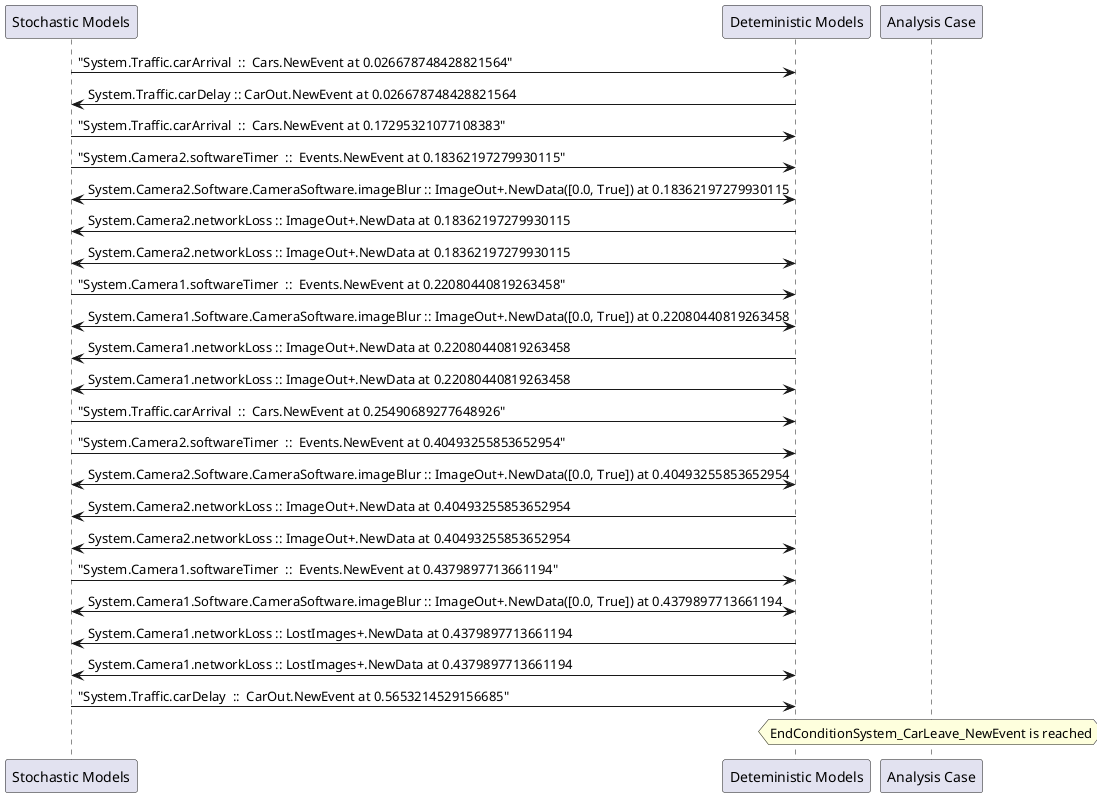 
	@startuml
	participant "Stochastic Models" as stochmodel
	participant "Deteministic Models" as detmodel
	participant "Analysis Case" as analysis
	{8801_stop} stochmodel -> detmodel : "System.Traffic.carArrival  ::  Cars.NewEvent at 0.026678748428821564"
{8810_start} detmodel -> stochmodel : System.Traffic.carDelay :: CarOut.NewEvent at 0.026678748428821564
{8802_stop} stochmodel -> detmodel : "System.Traffic.carArrival  ::  Cars.NewEvent at 0.17295321077108383"
{8786_stop} stochmodel -> detmodel : "System.Camera2.softwareTimer  ::  Events.NewEvent at 0.18362197279930115"
detmodel <-> stochmodel : System.Camera2.Software.CameraSoftware.imageBlur :: ImageOut+.NewData([0.0, True]) at 0.18362197279930115
detmodel -> stochmodel : System.Camera2.networkLoss :: ImageOut+.NewData at 0.18362197279930115
detmodel <-> stochmodel : System.Camera2.networkLoss :: ImageOut+.NewData at 0.18362197279930115
{8770_stop} stochmodel -> detmodel : "System.Camera1.softwareTimer  ::  Events.NewEvent at 0.22080440819263458"
detmodel <-> stochmodel : System.Camera1.Software.CameraSoftware.imageBlur :: ImageOut+.NewData([0.0, True]) at 0.22080440819263458
detmodel -> stochmodel : System.Camera1.networkLoss :: ImageOut+.NewData at 0.22080440819263458
detmodel <-> stochmodel : System.Camera1.networkLoss :: ImageOut+.NewData at 0.22080440819263458
{8803_stop} stochmodel -> detmodel : "System.Traffic.carArrival  ::  Cars.NewEvent at 0.25490689277648926"
{8787_stop} stochmodel -> detmodel : "System.Camera2.softwareTimer  ::  Events.NewEvent at 0.40493255853652954"
detmodel <-> stochmodel : System.Camera2.Software.CameraSoftware.imageBlur :: ImageOut+.NewData([0.0, True]) at 0.40493255853652954
detmodel -> stochmodel : System.Camera2.networkLoss :: ImageOut+.NewData at 0.40493255853652954
detmodel <-> stochmodel : System.Camera2.networkLoss :: ImageOut+.NewData at 0.40493255853652954
{8771_stop} stochmodel -> detmodel : "System.Camera1.softwareTimer  ::  Events.NewEvent at 0.4379897713661194"
detmodel <-> stochmodel : System.Camera1.Software.CameraSoftware.imageBlur :: ImageOut+.NewData([0.0, True]) at 0.4379897713661194
detmodel -> stochmodel : System.Camera1.networkLoss :: LostImages+.NewData at 0.4379897713661194
detmodel <-> stochmodel : System.Camera1.networkLoss :: LostImages+.NewData at 0.4379897713661194
{8810_stop} stochmodel -> detmodel : "System.Traffic.carDelay  ::  CarOut.NewEvent at 0.5653214529156685"
{8810_start} <-> {8810_stop} : delay
hnote over analysis 
EndConditionSystem_CarLeave_NewEvent is reached
endnote
@enduml